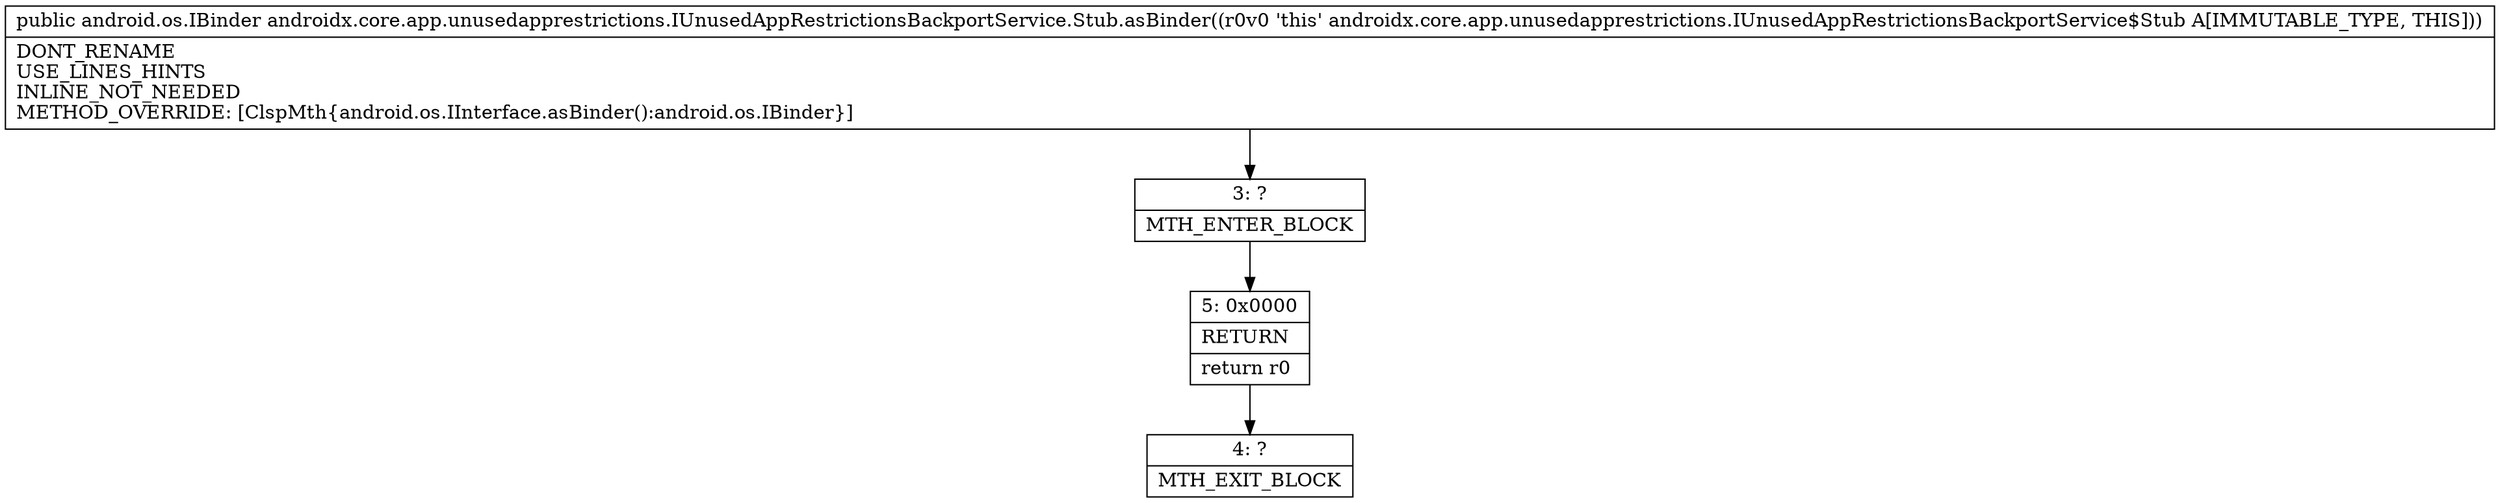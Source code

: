 digraph "CFG forandroidx.core.app.unusedapprestrictions.IUnusedAppRestrictionsBackportService.Stub.asBinder()Landroid\/os\/IBinder;" {
Node_3 [shape=record,label="{3\:\ ?|MTH_ENTER_BLOCK\l}"];
Node_5 [shape=record,label="{5\:\ 0x0000|RETURN\l|return r0\l}"];
Node_4 [shape=record,label="{4\:\ ?|MTH_EXIT_BLOCK\l}"];
MethodNode[shape=record,label="{public android.os.IBinder androidx.core.app.unusedapprestrictions.IUnusedAppRestrictionsBackportService.Stub.asBinder((r0v0 'this' androidx.core.app.unusedapprestrictions.IUnusedAppRestrictionsBackportService$Stub A[IMMUTABLE_TYPE, THIS]))  | DONT_RENAME\lUSE_LINES_HINTS\lINLINE_NOT_NEEDED\lMETHOD_OVERRIDE: [ClspMth\{android.os.IInterface.asBinder():android.os.IBinder\}]\l}"];
MethodNode -> Node_3;Node_3 -> Node_5;
Node_5 -> Node_4;
}

